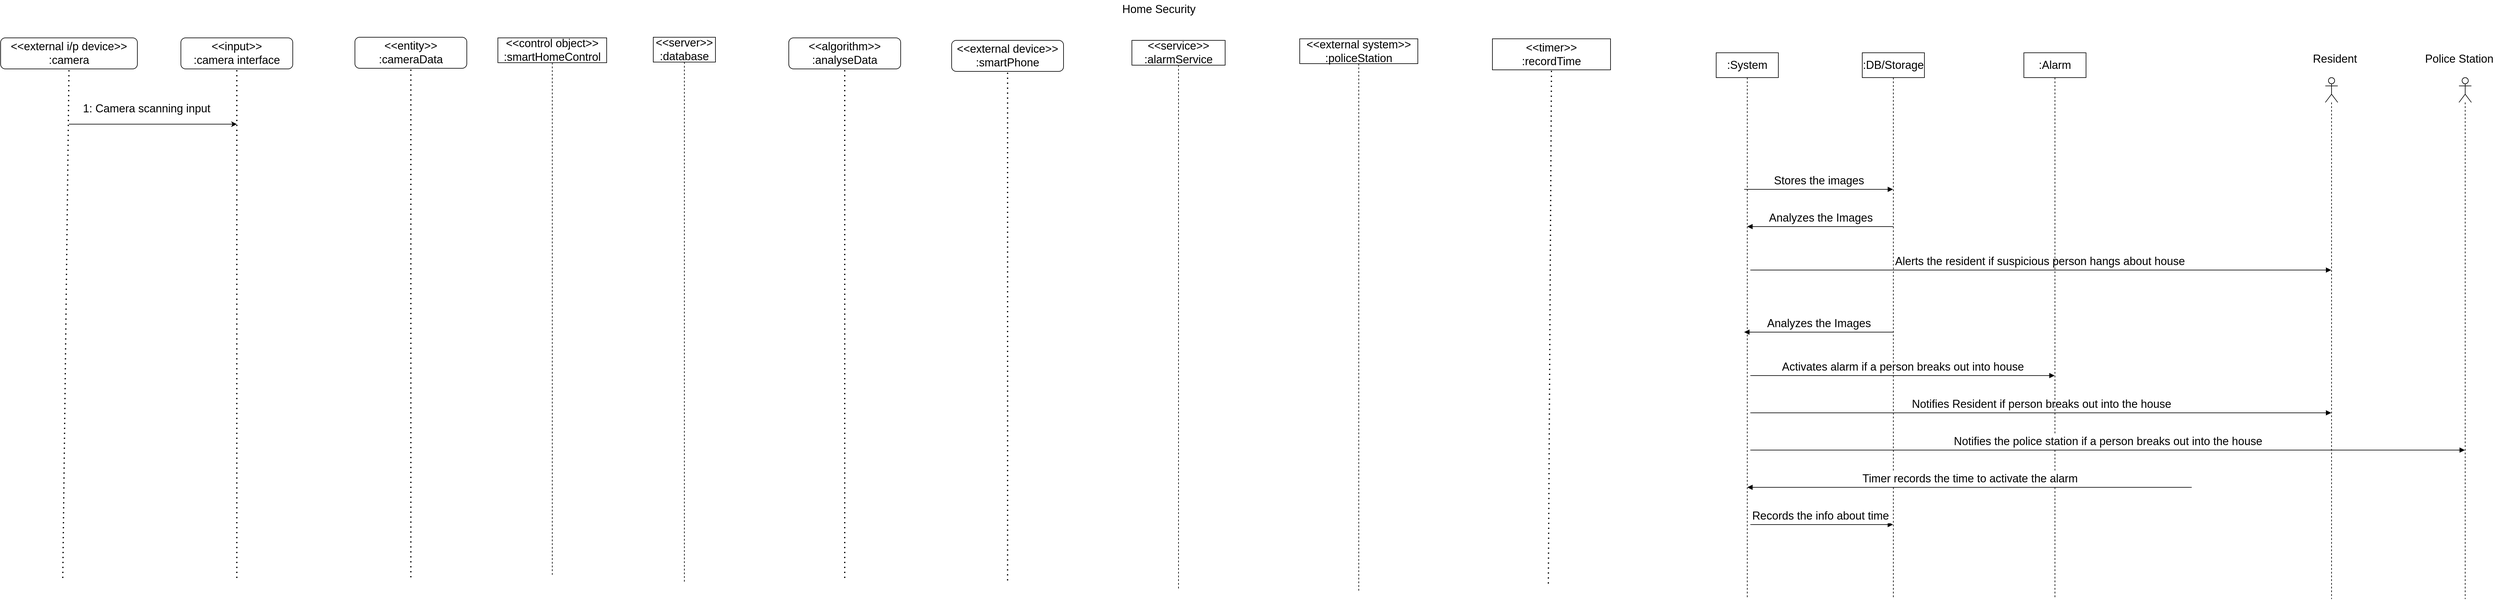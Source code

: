 <mxfile version="17.4.0" type="github">
  <diagram id="DXlaZhhKUyn6kZyrBd2b" name="Page-1">
    <mxGraphModel dx="3259" dy="-4018" grid="1" gridSize="10" guides="1" tooltips="1" connect="1" arrows="1" fold="1" page="1" pageScale="1" pageWidth="850" pageHeight="1100" math="0" shadow="0">
      <root>
        <mxCell id="0" />
        <mxCell id="1" parent="0" />
        <mxCell id="SqxZ5YEgvBjvie_K91Qb-1" value="Home Security" style="text;html=1;align=center;verticalAlign=middle;resizable=0;points=[];autosize=1;strokeColor=none;fillColor=none;fontSize=18;" parent="1" vertex="1">
          <mxGeometry x="-472" y="5000" width="130" height="30" as="geometry" />
        </mxCell>
        <mxCell id="SqxZ5YEgvBjvie_K91Qb-5" value=":System" style="shape=umlLifeline;perimeter=lifelinePerimeter;whiteSpace=wrap;html=1;container=1;collapsible=0;recursiveResize=0;outlineConnect=0;fontSize=18;" parent="1" vertex="1">
          <mxGeometry x="490" y="5085" width="100" height="880" as="geometry" />
        </mxCell>
        <mxCell id="SqxZ5YEgvBjvie_K91Qb-6" value="Stores the images" style="html=1;verticalAlign=bottom;endArrow=block;rounded=0;fontSize=18;" parent="SqxZ5YEgvBjvie_K91Qb-5" target="SqxZ5YEgvBjvie_K91Qb-12" edge="1">
          <mxGeometry width="80" relative="1" as="geometry">
            <mxPoint x="45" y="220" as="sourcePoint" />
            <mxPoint x="125" y="220" as="targetPoint" />
          </mxGeometry>
        </mxCell>
        <mxCell id="SqxZ5YEgvBjvie_K91Qb-7" value="Alerts the resident if suspicious person hangs about house&amp;nbsp;" style="html=1;verticalAlign=bottom;endArrow=block;rounded=0;fontSize=18;" parent="SqxZ5YEgvBjvie_K91Qb-5" target="SqxZ5YEgvBjvie_K91Qb-15" edge="1">
          <mxGeometry width="80" relative="1" as="geometry">
            <mxPoint x="55" y="350" as="sourcePoint" />
            <mxPoint x="135" y="350" as="targetPoint" />
          </mxGeometry>
        </mxCell>
        <mxCell id="SqxZ5YEgvBjvie_K91Qb-8" value="Analyzes the Images" style="html=1;verticalAlign=bottom;endArrow=block;rounded=0;fontSize=18;" parent="SqxZ5YEgvBjvie_K91Qb-5" source="SqxZ5YEgvBjvie_K91Qb-12" edge="1">
          <mxGeometry width="80" relative="1" as="geometry">
            <mxPoint x="55" y="450" as="sourcePoint" />
            <mxPoint x="45" y="450" as="targetPoint" />
          </mxGeometry>
        </mxCell>
        <mxCell id="SqxZ5YEgvBjvie_K91Qb-9" value="Activates alarm if a person breaks out into house" style="html=1;verticalAlign=bottom;endArrow=block;rounded=0;fontSize=18;" parent="SqxZ5YEgvBjvie_K91Qb-5" target="SqxZ5YEgvBjvie_K91Qb-13" edge="1">
          <mxGeometry width="80" relative="1" as="geometry">
            <mxPoint x="55" y="520" as="sourcePoint" />
            <mxPoint x="135" y="520" as="targetPoint" />
          </mxGeometry>
        </mxCell>
        <mxCell id="SqxZ5YEgvBjvie_K91Qb-10" value="Notifies Resident if person breaks out into the house" style="html=1;verticalAlign=bottom;endArrow=block;rounded=0;fontSize=18;" parent="SqxZ5YEgvBjvie_K91Qb-5" target="SqxZ5YEgvBjvie_K91Qb-15" edge="1">
          <mxGeometry width="80" relative="1" as="geometry">
            <mxPoint x="55" y="580" as="sourcePoint" />
            <mxPoint x="135" y="580" as="targetPoint" />
          </mxGeometry>
        </mxCell>
        <mxCell id="SqxZ5YEgvBjvie_K91Qb-11" value="Records the info about time&amp;nbsp;" style="html=1;verticalAlign=bottom;endArrow=block;rounded=0;fontSize=18;" parent="SqxZ5YEgvBjvie_K91Qb-5" target="SqxZ5YEgvBjvie_K91Qb-12" edge="1">
          <mxGeometry width="80" relative="1" as="geometry">
            <mxPoint x="55" y="760" as="sourcePoint" />
            <mxPoint x="985" y="760" as="targetPoint" />
          </mxGeometry>
        </mxCell>
        <mxCell id="SqxZ5YEgvBjvie_K91Qb-12" value=":DB/Storage" style="shape=umlLifeline;perimeter=lifelinePerimeter;whiteSpace=wrap;html=1;container=1;collapsible=0;recursiveResize=0;outlineConnect=0;fontSize=18;" parent="1" vertex="1">
          <mxGeometry x="725" y="5085" width="100" height="880" as="geometry" />
        </mxCell>
        <mxCell id="SqxZ5YEgvBjvie_K91Qb-13" value=":Alarm" style="shape=umlLifeline;perimeter=lifelinePerimeter;whiteSpace=wrap;html=1;container=1;collapsible=0;recursiveResize=0;outlineConnect=0;fontSize=18;" parent="1" vertex="1">
          <mxGeometry x="985" y="5085" width="100" height="880" as="geometry" />
        </mxCell>
        <mxCell id="SqxZ5YEgvBjvie_K91Qb-15" value="" style="shape=umlLifeline;participant=umlActor;perimeter=lifelinePerimeter;whiteSpace=wrap;html=1;container=1;collapsible=0;recursiveResize=0;verticalAlign=top;spacingTop=36;outlineConnect=0;fontSize=18;" parent="1" vertex="1">
          <mxGeometry x="1470" y="5125" width="20" height="840" as="geometry" />
        </mxCell>
        <mxCell id="SqxZ5YEgvBjvie_K91Qb-16" value="Resident" style="text;html=1;align=center;verticalAlign=middle;resizable=0;points=[];autosize=1;strokeColor=none;fillColor=none;fontSize=18;" parent="1" vertex="1">
          <mxGeometry x="1440" y="5080" width="90" height="30" as="geometry" />
        </mxCell>
        <mxCell id="SqxZ5YEgvBjvie_K91Qb-17" value="" style="shape=umlLifeline;participant=umlActor;perimeter=lifelinePerimeter;whiteSpace=wrap;html=1;container=1;collapsible=0;recursiveResize=0;verticalAlign=top;spacingTop=36;outlineConnect=0;fontSize=18;" parent="1" vertex="1">
          <mxGeometry x="1685" y="5125" width="20" height="840" as="geometry" />
        </mxCell>
        <mxCell id="SqxZ5YEgvBjvie_K91Qb-18" value="Police Station" style="text;html=1;align=center;verticalAlign=middle;resizable=0;points=[];autosize=1;strokeColor=none;fillColor=none;fontSize=18;" parent="1" vertex="1">
          <mxGeometry x="1620" y="5080" width="130" height="30" as="geometry" />
        </mxCell>
        <mxCell id="SqxZ5YEgvBjvie_K91Qb-19" value="Analyzes the Images" style="html=1;verticalAlign=bottom;endArrow=block;rounded=0;fontSize=18;" parent="1" target="SqxZ5YEgvBjvie_K91Qb-5" edge="1">
          <mxGeometry width="80" relative="1" as="geometry">
            <mxPoint x="775" y="5365" as="sourcePoint" />
            <mxPoint x="705" y="5375" as="targetPoint" />
          </mxGeometry>
        </mxCell>
        <mxCell id="SqxZ5YEgvBjvie_K91Qb-20" value="Notifies the police station if a person breaks out into the house" style="html=1;verticalAlign=bottom;endArrow=block;rounded=0;fontSize=18;" parent="1" target="SqxZ5YEgvBjvie_K91Qb-17" edge="1">
          <mxGeometry width="80" relative="1" as="geometry">
            <mxPoint x="545" y="5725" as="sourcePoint" />
            <mxPoint x="625" y="5725" as="targetPoint" />
          </mxGeometry>
        </mxCell>
        <mxCell id="SqxZ5YEgvBjvie_K91Qb-21" value="Timer records the time to activate the alarm" style="html=1;verticalAlign=bottom;endArrow=block;rounded=0;fontSize=18;" parent="1" target="SqxZ5YEgvBjvie_K91Qb-5" edge="1">
          <mxGeometry width="80" relative="1" as="geometry">
            <mxPoint x="1255" y="5785" as="sourcePoint" />
            <mxPoint x="705" y="5795" as="targetPoint" />
          </mxGeometry>
        </mxCell>
        <mxCell id="SqxZ5YEgvBjvie_K91Qb-29" value="&amp;lt;&amp;lt;external i/p device&amp;gt;&amp;gt;&lt;br&gt;:camera" style="rounded=1;whiteSpace=wrap;html=1;fontSize=18;" parent="1" vertex="1">
          <mxGeometry x="-2270" y="5061" width="220" height="50" as="geometry" />
        </mxCell>
        <mxCell id="SqxZ5YEgvBjvie_K91Qb-30" value="" style="endArrow=none;dashed=1;html=1;dashPattern=1 3;strokeWidth=2;rounded=0;fontSize=18;entryX=0.5;entryY=1;entryDx=0;entryDy=0;" parent="1" target="SqxZ5YEgvBjvie_K91Qb-29" edge="1">
          <mxGeometry width="50" height="50" relative="1" as="geometry">
            <mxPoint x="-2170" y="5931" as="sourcePoint" />
            <mxPoint x="-1610" y="5321" as="targetPoint" />
          </mxGeometry>
        </mxCell>
        <mxCell id="SqxZ5YEgvBjvie_K91Qb-31" value="&amp;lt;&amp;lt;input&amp;gt;&amp;gt;&lt;br&gt;:camera interface" style="rounded=1;whiteSpace=wrap;html=1;fontSize=18;" parent="1" vertex="1">
          <mxGeometry x="-1980" y="5061" width="180" height="50" as="geometry" />
        </mxCell>
        <mxCell id="SqxZ5YEgvBjvie_K91Qb-32" value="" style="endArrow=none;dashed=1;html=1;dashPattern=1 3;strokeWidth=2;rounded=0;fontSize=18;entryX=0.5;entryY=1;entryDx=0;entryDy=0;" parent="1" target="SqxZ5YEgvBjvie_K91Qb-31" edge="1">
          <mxGeometry width="50" height="50" relative="1" as="geometry">
            <mxPoint x="-1890" y="5931" as="sourcePoint" />
            <mxPoint x="-1330" y="5321" as="targetPoint" />
          </mxGeometry>
        </mxCell>
        <mxCell id="SqxZ5YEgvBjvie_K91Qb-33" value="&amp;lt;&amp;lt;entity&amp;gt;&amp;gt;&lt;br&gt;:cameraData" style="rounded=1;whiteSpace=wrap;html=1;fontSize=18;" parent="1" vertex="1">
          <mxGeometry x="-1700" y="5060" width="180" height="50" as="geometry" />
        </mxCell>
        <mxCell id="SqxZ5YEgvBjvie_K91Qb-34" value="" style="endArrow=none;dashed=1;html=1;dashPattern=1 3;strokeWidth=2;rounded=0;fontSize=18;entryX=0.5;entryY=1;entryDx=0;entryDy=0;" parent="1" target="SqxZ5YEgvBjvie_K91Qb-33" edge="1">
          <mxGeometry width="50" height="50" relative="1" as="geometry">
            <mxPoint x="-1610" y="5930" as="sourcePoint" />
            <mxPoint x="-1050" y="5320" as="targetPoint" />
          </mxGeometry>
        </mxCell>
        <mxCell id="SqxZ5YEgvBjvie_K91Qb-35" value="&amp;lt;&amp;lt;algorithm&amp;gt;&amp;gt;&lt;br&gt;:analyseData" style="rounded=1;whiteSpace=wrap;html=1;fontSize=18;" parent="1" vertex="1">
          <mxGeometry x="-1002" y="5061" width="180" height="50" as="geometry" />
        </mxCell>
        <mxCell id="SqxZ5YEgvBjvie_K91Qb-36" value="" style="endArrow=none;dashed=1;html=1;dashPattern=1 3;strokeWidth=2;rounded=0;fontSize=18;entryX=0.5;entryY=1;entryDx=0;entryDy=0;" parent="1" target="SqxZ5YEgvBjvie_K91Qb-35" edge="1">
          <mxGeometry width="50" height="50" relative="1" as="geometry">
            <mxPoint x="-912" y="5931" as="sourcePoint" />
            <mxPoint x="-352" y="5321" as="targetPoint" />
          </mxGeometry>
        </mxCell>
        <mxCell id="zoZ87TUTOFkKlzGeyd7U-1" value="&amp;lt;&amp;lt;server&amp;gt;&amp;gt;&lt;br&gt;:database" style="shape=umlLifeline;perimeter=lifelinePerimeter;whiteSpace=wrap;html=1;container=1;collapsible=0;recursiveResize=0;outlineConnect=0;fontSize=18;" vertex="1" parent="1">
          <mxGeometry x="-1220" y="5060" width="100" height="880" as="geometry" />
        </mxCell>
        <mxCell id="zoZ87TUTOFkKlzGeyd7U-2" value="&amp;lt;&amp;lt;control object&amp;gt;&amp;gt;&lt;br&gt;:smartHomeControl" style="shape=umlLifeline;perimeter=lifelinePerimeter;whiteSpace=wrap;html=1;container=1;collapsible=0;recursiveResize=0;outlineConnect=0;fontSize=18;" vertex="1" parent="1">
          <mxGeometry x="-1470" y="5061" width="175" height="865" as="geometry" />
        </mxCell>
        <mxCell id="zoZ87TUTOFkKlzGeyd7U-3" value="&amp;lt;&amp;lt;external device&amp;gt;&amp;gt;&lt;br&gt;:smartPhone" style="rounded=1;whiteSpace=wrap;html=1;fontSize=18;" vertex="1" parent="1">
          <mxGeometry x="-740" y="5065" width="180" height="50" as="geometry" />
        </mxCell>
        <mxCell id="zoZ87TUTOFkKlzGeyd7U-4" value="" style="endArrow=none;dashed=1;html=1;dashPattern=1 3;strokeWidth=2;rounded=0;fontSize=18;entryX=0.5;entryY=1;entryDx=0;entryDy=0;" edge="1" parent="1" target="zoZ87TUTOFkKlzGeyd7U-3">
          <mxGeometry width="50" height="50" relative="1" as="geometry">
            <mxPoint x="-650" y="5935" as="sourcePoint" />
            <mxPoint x="-90" y="5325" as="targetPoint" />
          </mxGeometry>
        </mxCell>
        <mxCell id="zoZ87TUTOFkKlzGeyd7U-5" value="&amp;lt;&amp;lt;service&amp;gt;&amp;gt;&lt;br&gt;:alarmService" style="shape=umlLifeline;perimeter=lifelinePerimeter;whiteSpace=wrap;html=1;container=1;collapsible=0;recursiveResize=0;outlineConnect=0;fontSize=18;" vertex="1" parent="1">
          <mxGeometry x="-450" y="5065" width="150" height="885" as="geometry" />
        </mxCell>
        <mxCell id="zoZ87TUTOFkKlzGeyd7U-6" value="&amp;lt;&amp;lt;external system&amp;gt;&amp;gt;&lt;br&gt;:policeStation" style="shape=umlLifeline;perimeter=lifelinePerimeter;whiteSpace=wrap;html=1;container=1;collapsible=0;recursiveResize=0;outlineConnect=0;fontSize=18;" vertex="1" parent="1">
          <mxGeometry x="-180" y="5062.5" width="190" height="890" as="geometry" />
        </mxCell>
        <mxCell id="zoZ87TUTOFkKlzGeyd7U-7" value="&amp;lt;&amp;lt;timer&amp;gt;&amp;gt;&lt;br&gt;:recordTime" style="rounded=0;whiteSpace=wrap;html=1;fontSize=18;" vertex="1" parent="1">
          <mxGeometry x="130" y="5062.5" width="190" height="50" as="geometry" />
        </mxCell>
        <mxCell id="zoZ87TUTOFkKlzGeyd7U-8" value="" style="endArrow=none;dashed=1;html=1;dashPattern=1 3;strokeWidth=2;rounded=0;fontSize=18;entryX=0.5;entryY=1;entryDx=0;entryDy=0;" edge="1" parent="1" target="zoZ87TUTOFkKlzGeyd7U-7">
          <mxGeometry width="50" height="50" relative="1" as="geometry">
            <mxPoint x="220" y="5940" as="sourcePoint" />
            <mxPoint x="710" y="5550" as="targetPoint" />
          </mxGeometry>
        </mxCell>
        <mxCell id="zoZ87TUTOFkKlzGeyd7U-9" value="" style="endArrow=classic;html=1;rounded=0;fontSize=18;" edge="1" parent="1">
          <mxGeometry width="50" height="50" relative="1" as="geometry">
            <mxPoint x="-2160" y="5200" as="sourcePoint" />
            <mxPoint x="-1890" y="5200" as="targetPoint" />
          </mxGeometry>
        </mxCell>
        <mxCell id="zoZ87TUTOFkKlzGeyd7U-10" value="1: Camera scanning input" style="text;html=1;strokeColor=none;fillColor=none;align=center;verticalAlign=middle;whiteSpace=wrap;rounded=0;fontSize=18;" vertex="1" parent="1">
          <mxGeometry x="-2140" y="5160" width="210" height="30" as="geometry" />
        </mxCell>
      </root>
    </mxGraphModel>
  </diagram>
</mxfile>
